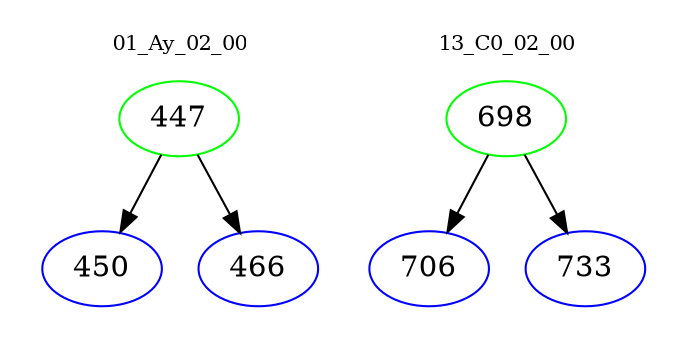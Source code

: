 digraph{
subgraph cluster_0 {
color = white
label = "01_Ay_02_00";
fontsize=10;
T0_447 [label="447", color="green"]
T0_447 -> T0_450 [color="black"]
T0_450 [label="450", color="blue"]
T0_447 -> T0_466 [color="black"]
T0_466 [label="466", color="blue"]
}
subgraph cluster_1 {
color = white
label = "13_C0_02_00";
fontsize=10;
T1_698 [label="698", color="green"]
T1_698 -> T1_706 [color="black"]
T1_706 [label="706", color="blue"]
T1_698 -> T1_733 [color="black"]
T1_733 [label="733", color="blue"]
}
}
